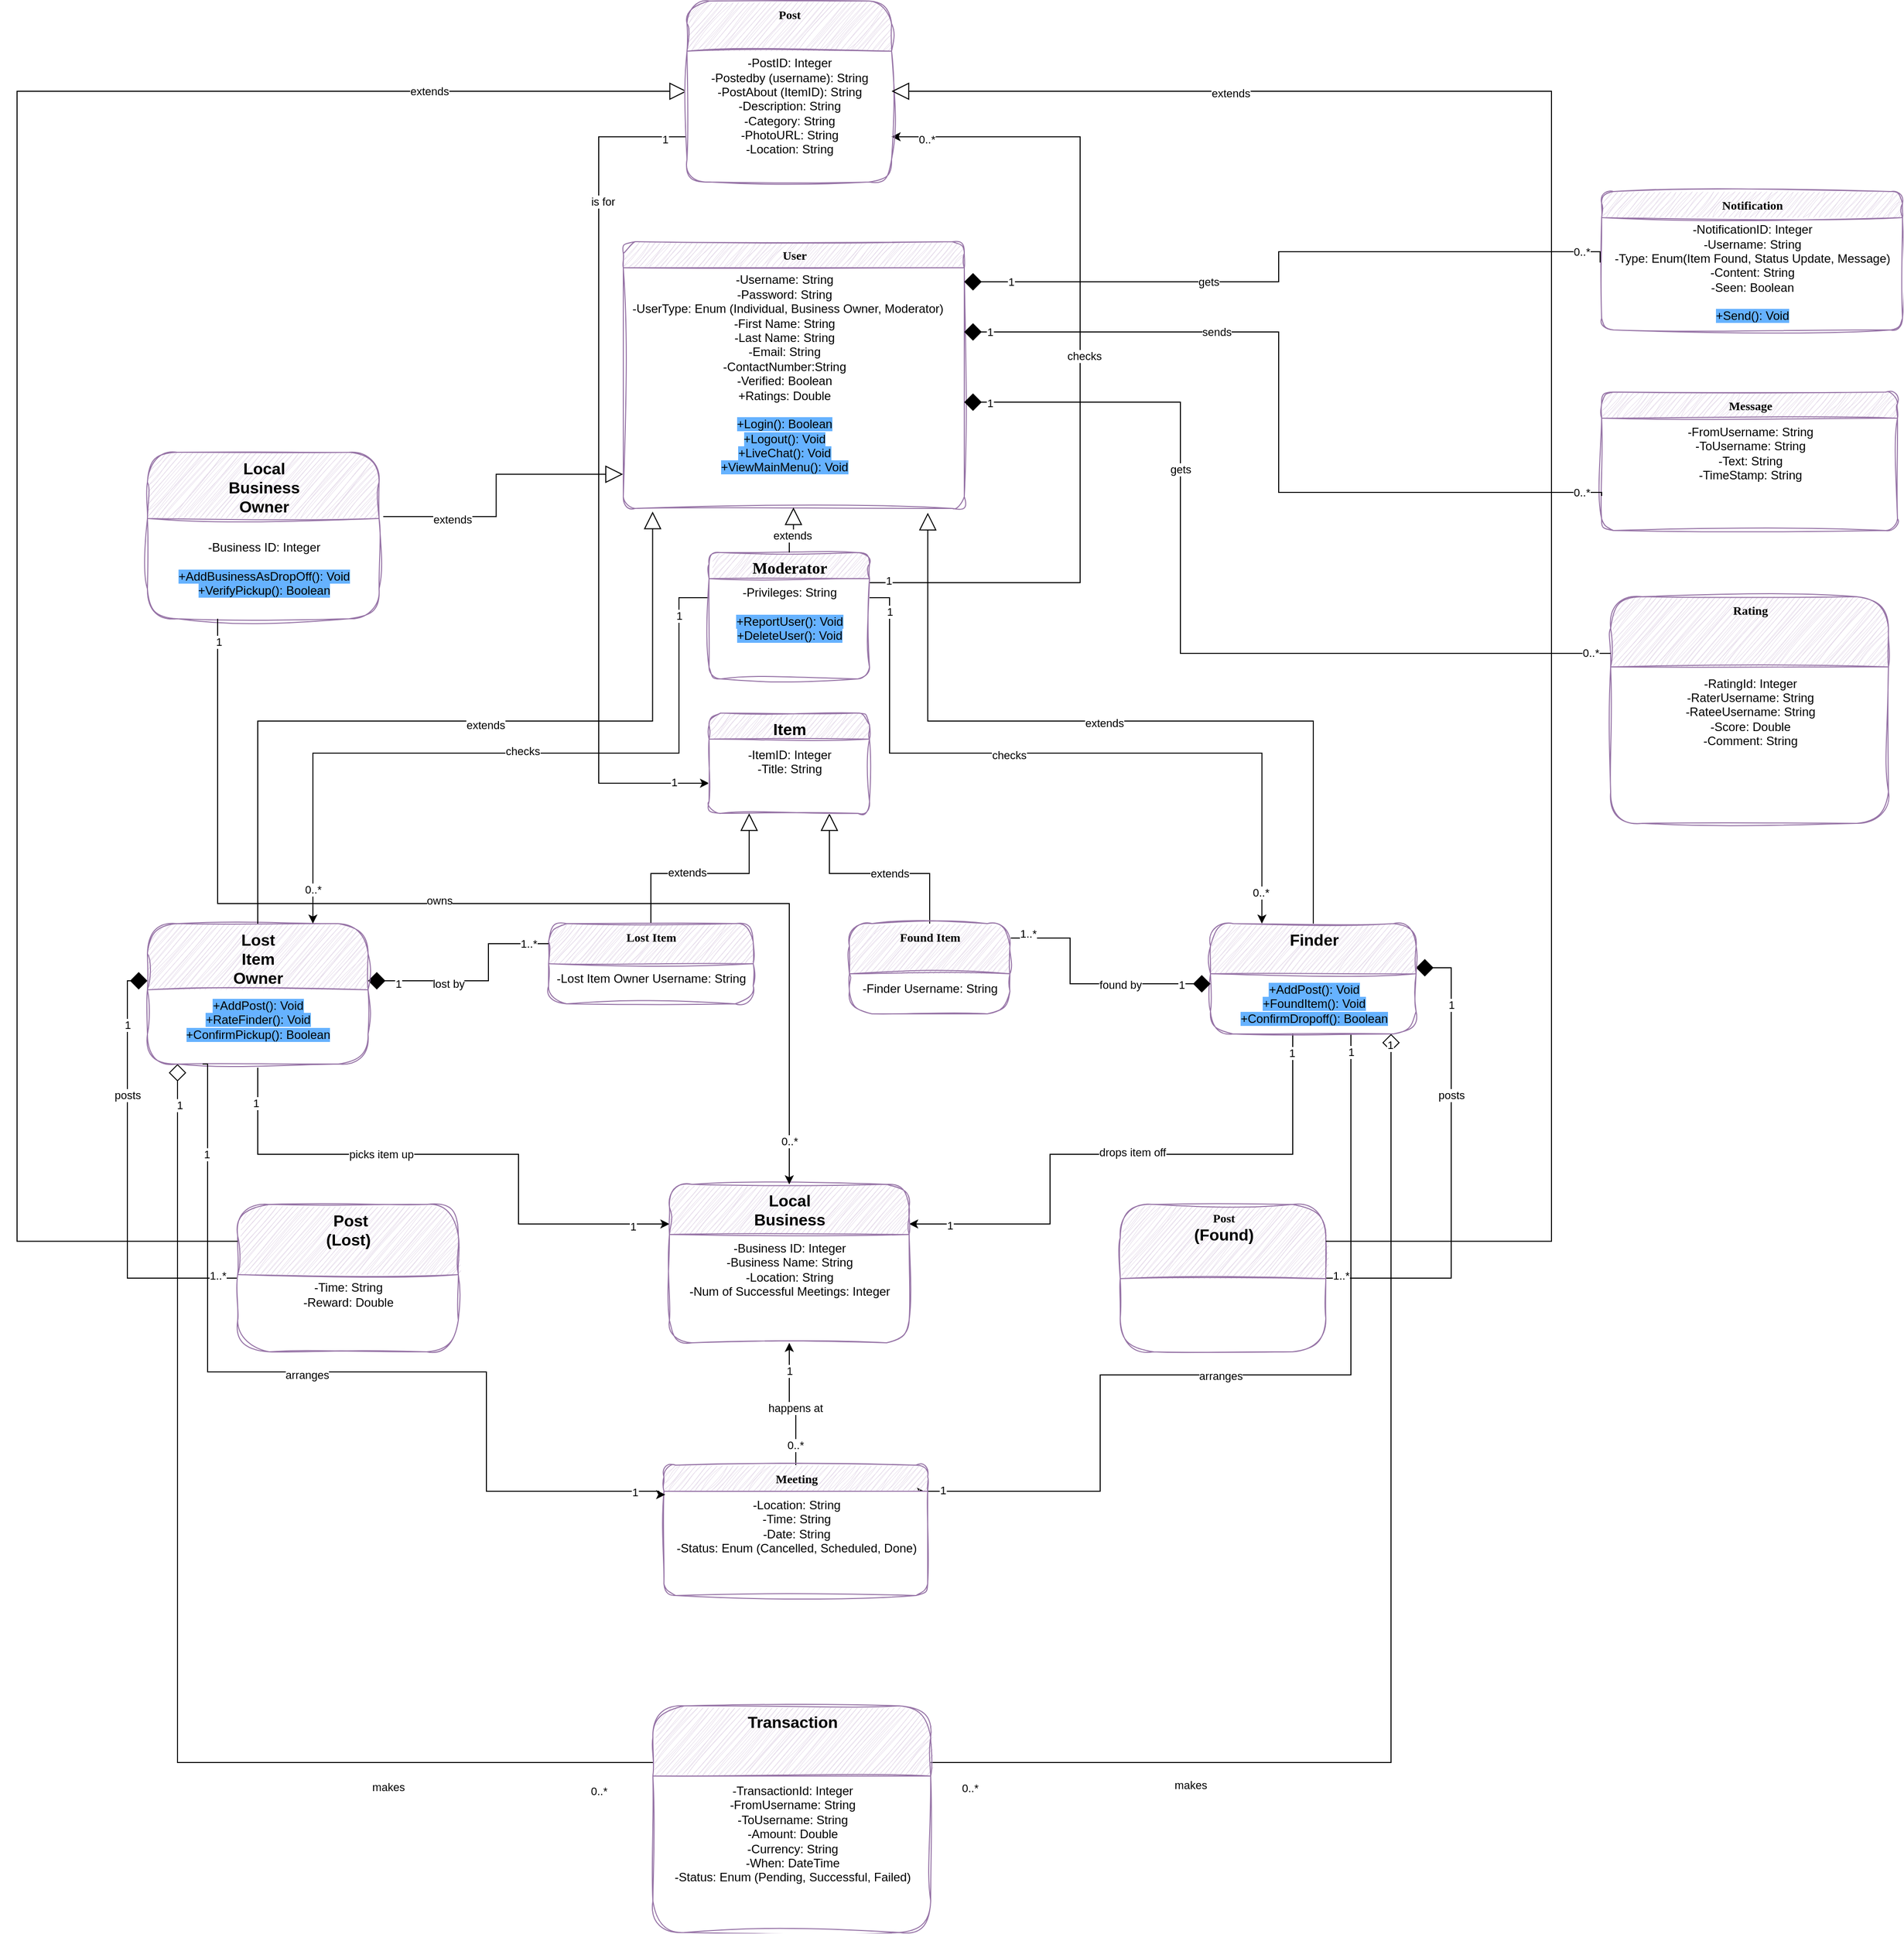 <mxfile version="26.2.14">
  <diagram name="Page-1" id="hVkFm149pKsA2niMRCKo">
    <mxGraphModel dx="2171" dy="1813" grid="1" gridSize="10" guides="1" tooltips="1" connect="1" arrows="1" fold="1" page="1" pageScale="1" pageWidth="850" pageHeight="1100" math="0" shadow="0">
      <root>
        <mxCell id="0" />
        <mxCell id="1" parent="0" />
        <mxCell id="30yQaxvcxM4nG7VqYGFR-7" style="edgeStyle=orthogonalEdgeStyle;rounded=0;orthogonalLoop=1;jettySize=auto;html=1;entryX=0.25;entryY=1;entryDx=0;entryDy=0;endArrow=block;endFill=0;exitX=0.5;exitY=0;exitDx=0;exitDy=0;endSize=15;" parent="1" source="30yQaxvcxM4nG7VqYGFR-3" target="30yQaxvcxM4nG7VqYGFR-1" edge="1">
          <mxGeometry relative="1" as="geometry" />
        </mxCell>
        <mxCell id="30yQaxvcxM4nG7VqYGFR-10" value="extends" style="edgeLabel;html=1;align=center;verticalAlign=middle;resizable=0;points=[];" parent="30yQaxvcxM4nG7VqYGFR-7" vertex="1" connectable="0">
          <mxGeometry x="-0.183" y="1" relative="1" as="geometry">
            <mxPoint x="1" as="offset" />
          </mxGeometry>
        </mxCell>
        <mxCell id="30yQaxvcxM4nG7VqYGFR-8" style="edgeStyle=orthogonalEdgeStyle;rounded=0;orthogonalLoop=1;jettySize=auto;html=1;entryX=0.75;entryY=1;entryDx=0;entryDy=0;exitX=0.5;exitY=0;exitDx=0;exitDy=0;endArrow=block;endFill=0;endSize=15;" parent="1" source="30yQaxvcxM4nG7VqYGFR-5" target="30yQaxvcxM4nG7VqYGFR-1" edge="1">
          <mxGeometry relative="1" as="geometry" />
        </mxCell>
        <mxCell id="30yQaxvcxM4nG7VqYGFR-9" value="extends" style="edgeLabel;html=1;align=center;verticalAlign=middle;resizable=0;points=[];" parent="30yQaxvcxM4nG7VqYGFR-8" vertex="1" connectable="0">
          <mxGeometry x="-0.142" relative="1" as="geometry">
            <mxPoint as="offset" />
          </mxGeometry>
        </mxCell>
        <mxCell id="30yQaxvcxM4nG7VqYGFR-82" style="edgeStyle=orthogonalEdgeStyle;rounded=0;orthogonalLoop=1;jettySize=auto;html=1;exitX=0;exitY=0.75;exitDx=0;exitDy=0;" parent="1" source="30yQaxvcxM4nG7VqYGFR-72" target="30yQaxvcxM4nG7VqYGFR-1" edge="1">
          <mxGeometry relative="1" as="geometry">
            <mxPoint x="240" y="-580" as="sourcePoint" />
            <Array as="points">
              <mxPoint x="210" y="-595" />
              <mxPoint x="210" y="50" />
            </Array>
          </mxGeometry>
        </mxCell>
        <mxCell id="30yQaxvcxM4nG7VqYGFR-84" value="is for" style="edgeLabel;html=1;align=center;verticalAlign=middle;resizable=0;points=[];" parent="30yQaxvcxM4nG7VqYGFR-82" vertex="1" connectable="0">
          <mxGeometry x="-0.642" y="4" relative="1" as="geometry">
            <mxPoint y="1" as="offset" />
          </mxGeometry>
        </mxCell>
        <mxCell id="30yQaxvcxM4nG7VqYGFR-111" value="1" style="edgeLabel;html=1;align=center;verticalAlign=middle;resizable=0;points=[];" parent="30yQaxvcxM4nG7VqYGFR-82" vertex="1" connectable="0">
          <mxGeometry x="-0.948" y="2" relative="1" as="geometry">
            <mxPoint as="offset" />
          </mxGeometry>
        </mxCell>
        <mxCell id="30yQaxvcxM4nG7VqYGFR-112" value="1" style="edgeLabel;html=1;align=center;verticalAlign=middle;resizable=0;points=[];" parent="30yQaxvcxM4nG7VqYGFR-82" vertex="1" connectable="0">
          <mxGeometry x="0.917" y="1" relative="1" as="geometry">
            <mxPoint as="offset" />
          </mxGeometry>
        </mxCell>
        <mxCell id="30yQaxvcxM4nG7VqYGFR-1" value="&lt;span id=&quot;docs-internal-guid-3f319763-7fff-94b9-aead-58de4b7816bd&quot; style=&quot;font-size:12pt;font-family:Calibri,sans-serif;color:#000000;background-color:transparent;font-weight:700;font-style:normal;font-variant:normal;text-decoration:none;vertical-align:baseline;white-space:pre;white-space:pre-wrap;&quot;&gt;Item&lt;/span&gt;" style="swimlane;html=1;fontStyle=1;align=center;verticalAlign=top;childLayout=stackLayout;horizontal=1;startSize=26;horizontalStack=0;resizeParent=1;resizeLast=0;collapsible=1;marginBottom=0;swimlaneFillColor=#ffffff;rounded=1;shadow=0;comic=0;labelBackgroundColor=none;strokeWidth=1;fillColor=#e1d5e7;fontFamily=Verdana;fontSize=12;sketch=1;curveFitting=1;jiggle=2;strokeColor=#9673a6;" parent="1" vertex="1">
          <mxGeometry x="320" y="-20" width="160" height="100" as="geometry" />
        </mxCell>
        <mxCell id="30yQaxvcxM4nG7VqYGFR-2" value="&lt;div&gt;-ItemID: Integer&lt;/div&gt;&lt;div&gt;-Title: String&lt;/div&gt;&lt;div&gt;&lt;br&gt;&lt;/div&gt;" style="text;html=1;align=center;verticalAlign=middle;resizable=0;points=[];autosize=1;strokeColor=none;fillColor=none;" parent="30yQaxvcxM4nG7VqYGFR-1" vertex="1">
          <mxGeometry y="26" width="160" height="60" as="geometry" />
        </mxCell>
        <mxCell id="30yQaxvcxM4nG7VqYGFR-3" value="Lost Item" style="swimlane;html=1;fontStyle=1;align=center;verticalAlign=top;childLayout=stackLayout;horizontal=1;startSize=40;horizontalStack=0;resizeParent=1;resizeLast=0;collapsible=1;marginBottom=0;swimlaneFillColor=#ffffff;rounded=1;shadow=0;comic=0;labelBackgroundColor=none;strokeWidth=1;fillColor=#e1d5e7;fontFamily=Verdana;fontSize=12;sketch=1;curveFitting=1;jiggle=2;strokeColor=#9673a6;" parent="1" vertex="1">
          <mxGeometry x="160" y="190" width="204" height="80" as="geometry" />
        </mxCell>
        <mxCell id="30yQaxvcxM4nG7VqYGFR-4" value="-Lost Item Owner Username: String" style="text;html=1;align=center;verticalAlign=middle;resizable=0;points=[];autosize=1;strokeColor=none;fillColor=none;" parent="30yQaxvcxM4nG7VqYGFR-3" vertex="1">
          <mxGeometry y="40" width="204" height="30" as="geometry" />
        </mxCell>
        <mxCell id="30yQaxvcxM4nG7VqYGFR-5" value="Found Item" style="swimlane;html=1;fontStyle=1;align=center;verticalAlign=top;childLayout=stackLayout;horizontal=1;startSize=50;horizontalStack=0;resizeParent=1;resizeLast=0;collapsible=1;marginBottom=0;swimlaneFillColor=#ffffff;rounded=1;shadow=0;comic=0;labelBackgroundColor=none;strokeWidth=1;fillColor=#e1d5e7;fontFamily=Verdana;fontSize=12;sketch=1;curveFitting=1;jiggle=2;strokeColor=#9673a6;" parent="1" vertex="1">
          <mxGeometry x="460" y="190" width="160" height="90" as="geometry" />
        </mxCell>
        <mxCell id="30yQaxvcxM4nG7VqYGFR-6" value="-Finder Username: String" style="text;html=1;align=center;verticalAlign=middle;resizable=0;points=[];autosize=1;strokeColor=none;fillColor=none;" parent="30yQaxvcxM4nG7VqYGFR-5" vertex="1">
          <mxGeometry y="50" width="160" height="30" as="geometry" />
        </mxCell>
        <mxCell id="30yQaxvcxM4nG7VqYGFR-36" style="edgeStyle=orthogonalEdgeStyle;rounded=0;orthogonalLoop=1;jettySize=auto;html=1;entryX=1;entryY=0.25;entryDx=0;entryDy=0;" parent="1" source="30yQaxvcxM4nG7VqYGFR-11" target="30yQaxvcxM4nG7VqYGFR-29" edge="1">
          <mxGeometry relative="1" as="geometry">
            <Array as="points">
              <mxPoint x="902" y="420" />
              <mxPoint x="660" y="420" />
              <mxPoint x="660" y="490" />
            </Array>
          </mxGeometry>
        </mxCell>
        <mxCell id="30yQaxvcxM4nG7VqYGFR-37" value="drops item off" style="edgeLabel;html=1;align=center;verticalAlign=middle;resizable=0;points=[];" parent="30yQaxvcxM4nG7VqYGFR-36" vertex="1" connectable="0">
          <mxGeometry x="-0.022" y="-2" relative="1" as="geometry">
            <mxPoint x="-1" as="offset" />
          </mxGeometry>
        </mxCell>
        <mxCell id="30yQaxvcxM4nG7VqYGFR-138" value="1" style="edgeLabel;html=1;align=center;verticalAlign=middle;resizable=0;points=[];" parent="30yQaxvcxM4nG7VqYGFR-36" vertex="1" connectable="0">
          <mxGeometry x="-0.933" y="-1" relative="1" as="geometry">
            <mxPoint as="offset" />
          </mxGeometry>
        </mxCell>
        <mxCell id="30yQaxvcxM4nG7VqYGFR-139" value="1" style="edgeLabel;html=1;align=center;verticalAlign=middle;resizable=0;points=[];" parent="30yQaxvcxM4nG7VqYGFR-36" vertex="1" connectable="0">
          <mxGeometry x="0.861" y="1" relative="1" as="geometry">
            <mxPoint as="offset" />
          </mxGeometry>
        </mxCell>
        <mxCell id="30yQaxvcxM4nG7VqYGFR-46" style="edgeStyle=orthogonalEdgeStyle;rounded=0;orthogonalLoop=1;jettySize=auto;html=1;entryX=0.994;entryY=0.208;entryDx=0;entryDy=0;entryPerimeter=0;" parent="1" source="30yQaxvcxM4nG7VqYGFR-11" target="30yQaxvcxM4nG7VqYGFR-39" edge="1">
          <mxGeometry relative="1" as="geometry">
            <Array as="points">
              <mxPoint x="960" y="640" />
              <mxPoint x="710" y="640" />
              <mxPoint x="710" y="756" />
              <mxPoint x="530" y="756" />
              <mxPoint x="530" y="757" />
            </Array>
          </mxGeometry>
        </mxCell>
        <mxCell id="30yQaxvcxM4nG7VqYGFR-49" value="arranges" style="edgeLabel;html=1;align=center;verticalAlign=middle;resizable=0;points=[];" parent="30yQaxvcxM4nG7VqYGFR-46" vertex="1" connectable="0">
          <mxGeometry x="0.143" y="1" relative="1" as="geometry">
            <mxPoint x="40" as="offset" />
          </mxGeometry>
        </mxCell>
        <mxCell id="30yQaxvcxM4nG7VqYGFR-140" value="1" style="edgeLabel;html=1;align=center;verticalAlign=middle;resizable=0;points=[];" parent="30yQaxvcxM4nG7VqYGFR-46" vertex="1" connectable="0">
          <mxGeometry x="-0.961" relative="1" as="geometry">
            <mxPoint as="offset" />
          </mxGeometry>
        </mxCell>
        <mxCell id="30yQaxvcxM4nG7VqYGFR-141" value="1" style="edgeLabel;html=1;align=center;verticalAlign=middle;resizable=0;points=[];" parent="30yQaxvcxM4nG7VqYGFR-46" vertex="1" connectable="0">
          <mxGeometry x="0.933" y="-1" relative="1" as="geometry">
            <mxPoint as="offset" />
          </mxGeometry>
        </mxCell>
        <mxCell id="30yQaxvcxM4nG7VqYGFR-70" style="edgeStyle=orthogonalEdgeStyle;rounded=0;orthogonalLoop=1;jettySize=auto;html=1;exitX=1;exitY=0.5;exitDx=0;exitDy=0;endArrow=diamond;endFill=1;endSize=15;" parent="1" source="30yQaxvcxM4nG7VqYGFR-66" target="30yQaxvcxM4nG7VqYGFR-11" edge="1">
          <mxGeometry relative="1" as="geometry">
            <Array as="points">
              <mxPoint x="1060" y="544" />
              <mxPoint x="1060" y="234" />
            </Array>
          </mxGeometry>
        </mxCell>
        <mxCell id="30yQaxvcxM4nG7VqYGFR-71" value="posts" style="edgeLabel;html=1;align=center;verticalAlign=middle;resizable=0;points=[];" parent="30yQaxvcxM4nG7VqYGFR-70" vertex="1" connectable="0">
          <mxGeometry x="-0.153" relative="1" as="geometry">
            <mxPoint y="-109" as="offset" />
          </mxGeometry>
        </mxCell>
        <mxCell id="30yQaxvcxM4nG7VqYGFR-128" value="1" style="edgeLabel;html=1;align=center;verticalAlign=middle;resizable=0;points=[];" parent="30yQaxvcxM4nG7VqYGFR-70" vertex="1" connectable="0">
          <mxGeometry x="-0.936" relative="1" as="geometry">
            <mxPoint x="110" y="-273" as="offset" />
          </mxGeometry>
        </mxCell>
        <mxCell id="30yQaxvcxM4nG7VqYGFR-129" value="1..*" style="edgeLabel;html=1;align=center;verticalAlign=middle;resizable=0;points=[];" parent="30yQaxvcxM4nG7VqYGFR-70" vertex="1" connectable="0">
          <mxGeometry x="0.817" y="1" relative="1" as="geometry">
            <mxPoint x="-109" y="299" as="offset" />
          </mxGeometry>
        </mxCell>
        <mxCell id="30yQaxvcxM4nG7VqYGFR-107" style="edgeStyle=orthogonalEdgeStyle;rounded=0;orthogonalLoop=1;jettySize=auto;html=1;endArrow=diamond;endFill=0;exitX=1;exitY=0.25;exitDx=0;exitDy=0;endSize=15;" parent="1" source="30yQaxvcxM4nG7VqYGFR-104" target="30yQaxvcxM4nG7VqYGFR-11" edge="1">
          <mxGeometry relative="1" as="geometry">
            <Array as="points">
              <mxPoint x="1000" y="1027" />
            </Array>
          </mxGeometry>
        </mxCell>
        <mxCell id="30yQaxvcxM4nG7VqYGFR-108" value="makes" style="edgeLabel;html=1;align=center;verticalAlign=middle;resizable=0;points=[];" parent="30yQaxvcxM4nG7VqYGFR-107" vertex="1" connectable="0">
          <mxGeometry x="0.611" y="1" relative="1" as="geometry">
            <mxPoint x="-199" y="518" as="offset" />
          </mxGeometry>
        </mxCell>
        <mxCell id="30yQaxvcxM4nG7VqYGFR-145" value="0..*" style="edgeLabel;html=1;align=center;verticalAlign=middle;resizable=0;points=[];" parent="30yQaxvcxM4nG7VqYGFR-107" vertex="1" connectable="0">
          <mxGeometry x="0.927" y="1" relative="1" as="geometry">
            <mxPoint x="-419" y="708" as="offset" />
          </mxGeometry>
        </mxCell>
        <mxCell id="30yQaxvcxM4nG7VqYGFR-147" value="1" style="edgeLabel;html=1;align=center;verticalAlign=middle;resizable=0;points=[];" parent="30yQaxvcxM4nG7VqYGFR-107" vertex="1" connectable="0">
          <mxGeometry x="-0.97" relative="1" as="geometry">
            <mxPoint x="440" y="-716" as="offset" />
          </mxGeometry>
        </mxCell>
        <mxCell id="30yQaxvcxM4nG7VqYGFR-11" value="&lt;span id=&quot;docs-internal-guid-a88b9b18-7fff-cebd-dcaf-61405e9e3261&quot; style=&quot;font-size:12pt;font-family:Calibri,sans-serif;color:#000000;background-color:transparent;font-weight:700;font-style:normal;font-variant:normal;text-decoration:none;vertical-align:baseline;white-space:pre;white-space:pre-wrap;&quot;&gt;Finder&lt;/span&gt;" style="swimlane;html=1;fontStyle=1;align=center;verticalAlign=top;childLayout=stackLayout;horizontal=1;startSize=50;horizontalStack=0;resizeParent=1;resizeLast=0;collapsible=1;marginBottom=0;swimlaneFillColor=#ffffff;rounded=1;shadow=0;comic=0;labelBackgroundColor=none;strokeWidth=1;fillColor=#e1d5e7;fontFamily=Verdana;fontSize=12;sketch=1;curveFitting=1;jiggle=2;strokeColor=#9673a6;" parent="1" vertex="1">
          <mxGeometry x="820" y="190" width="205" height="110" as="geometry" />
        </mxCell>
        <mxCell id="kpe5p7uMqN85gPl_Hs_I-1" value="&lt;div&gt;&lt;span style=&quot;background-color: rgb(102, 178, 255);&quot;&gt;+AddPost(): Void&lt;/span&gt;&lt;/div&gt;&lt;div&gt;&lt;span style=&quot;background-color: rgb(102, 178, 255);&quot;&gt;+FoundItem(): Voi&lt;/span&gt;&lt;span style=&quot;background-color: rgb(102, 178, 255);&quot;&gt;d&lt;/span&gt;&lt;/div&gt;&lt;div&gt;&lt;span style=&quot;background-color: rgb(102, 178, 255);&quot;&gt;+ConfirmDropoff(): Boolean&lt;/span&gt;&lt;/div&gt;" style="text;html=1;align=center;verticalAlign=middle;resizable=0;points=[];autosize=1;strokeColor=none;fillColor=none;" vertex="1" parent="30yQaxvcxM4nG7VqYGFR-11">
          <mxGeometry y="50" width="205" height="60" as="geometry" />
        </mxCell>
        <mxCell id="30yQaxvcxM4nG7VqYGFR-13" style="edgeStyle=orthogonalEdgeStyle;rounded=0;orthogonalLoop=1;jettySize=auto;html=1;exitX=0;exitY=0.25;exitDx=0;exitDy=0;endArrow=diamond;endFill=1;endSize=15;" parent="1" source="30yQaxvcxM4nG7VqYGFR-3" target="30yQaxvcxM4nG7VqYGFR-12" edge="1">
          <mxGeometry relative="1" as="geometry">
            <Array as="points">
              <mxPoint x="100" y="210" />
              <mxPoint x="100" y="247" />
            </Array>
          </mxGeometry>
        </mxCell>
        <mxCell id="30yQaxvcxM4nG7VqYGFR-14" value="lost by" style="edgeLabel;html=1;align=center;verticalAlign=middle;resizable=0;points=[];" parent="30yQaxvcxM4nG7VqYGFR-13" vertex="1" connectable="0">
          <mxGeometry x="-0.578" y="-1" relative="1" as="geometry">
            <mxPoint x="-54" y="41" as="offset" />
          </mxGeometry>
        </mxCell>
        <mxCell id="30yQaxvcxM4nG7VqYGFR-132" value="1" style="edgeLabel;html=1;align=center;verticalAlign=middle;resizable=0;points=[];" parent="30yQaxvcxM4nG7VqYGFR-13" vertex="1" connectable="0">
          <mxGeometry x="-0.878" y="-1" relative="1" as="geometry">
            <mxPoint x="-137" y="41" as="offset" />
          </mxGeometry>
        </mxCell>
        <mxCell id="30yQaxvcxM4nG7VqYGFR-133" value="1..*" style="edgeLabel;html=1;align=center;verticalAlign=middle;resizable=0;points=[];" parent="30yQaxvcxM4nG7VqYGFR-13" vertex="1" connectable="0">
          <mxGeometry x="0.722" y="-1" relative="1" as="geometry">
            <mxPoint x="130" y="-36" as="offset" />
          </mxGeometry>
        </mxCell>
        <mxCell id="30yQaxvcxM4nG7VqYGFR-35" style="edgeStyle=orthogonalEdgeStyle;rounded=0;orthogonalLoop=1;jettySize=auto;html=1;entryX=0;entryY=0.25;entryDx=0;entryDy=0;" parent="1" source="30yQaxvcxM4nG7VqYGFR-12" target="30yQaxvcxM4nG7VqYGFR-29" edge="1">
          <mxGeometry relative="1" as="geometry">
            <Array as="points">
              <mxPoint x="-130" y="420" />
              <mxPoint x="130" y="420" />
              <mxPoint x="130" y="490" />
            </Array>
          </mxGeometry>
        </mxCell>
        <mxCell id="30yQaxvcxM4nG7VqYGFR-38" value="picks item up" style="edgeLabel;html=1;align=center;verticalAlign=middle;resizable=0;points=[];" parent="30yQaxvcxM4nG7VqYGFR-35" vertex="1" connectable="0">
          <mxGeometry x="-0.252" relative="1" as="geometry">
            <mxPoint as="offset" />
          </mxGeometry>
        </mxCell>
        <mxCell id="30yQaxvcxM4nG7VqYGFR-136" value="1" style="edgeLabel;html=1;align=center;verticalAlign=middle;resizable=0;points=[];" parent="30yQaxvcxM4nG7VqYGFR-35" vertex="1" connectable="0">
          <mxGeometry x="-0.936" y="-2" relative="1" as="geometry">
            <mxPoint y="21" as="offset" />
          </mxGeometry>
        </mxCell>
        <mxCell id="30yQaxvcxM4nG7VqYGFR-137" value="1" style="edgeLabel;html=1;align=center;verticalAlign=middle;resizable=0;points=[];" parent="30yQaxvcxM4nG7VqYGFR-35" vertex="1" connectable="0">
          <mxGeometry x="0.867" y="-1" relative="1" as="geometry">
            <mxPoint x="1" y="1" as="offset" />
          </mxGeometry>
        </mxCell>
        <mxCell id="30yQaxvcxM4nG7VqYGFR-68" style="edgeStyle=orthogonalEdgeStyle;rounded=0;orthogonalLoop=1;jettySize=auto;html=1;exitX=0;exitY=0.5;exitDx=0;exitDy=0;endArrow=diamond;endFill=1;endSize=15;" parent="1" source="30yQaxvcxM4nG7VqYGFR-64" target="30yQaxvcxM4nG7VqYGFR-12" edge="1">
          <mxGeometry relative="1" as="geometry">
            <Array as="points">
              <mxPoint x="-260" y="544" />
              <mxPoint x="-260" y="247" />
            </Array>
          </mxGeometry>
        </mxCell>
        <mxCell id="30yQaxvcxM4nG7VqYGFR-69" value="posts" style="edgeLabel;html=1;align=center;verticalAlign=middle;resizable=0;points=[];" parent="30yQaxvcxM4nG7VqYGFR-68" vertex="1" connectable="0">
          <mxGeometry x="-0.175" y="-3" relative="1" as="geometry">
            <mxPoint x="-3" y="-117" as="offset" />
          </mxGeometry>
        </mxCell>
        <mxCell id="30yQaxvcxM4nG7VqYGFR-134" value="1" style="edgeLabel;html=1;align=center;verticalAlign=middle;resizable=0;points=[];" parent="30yQaxvcxM4nG7VqYGFR-68" vertex="1" connectable="0">
          <mxGeometry x="-0.944" y="2" relative="1" as="geometry">
            <mxPoint x="-98" y="-255" as="offset" />
          </mxGeometry>
        </mxCell>
        <mxCell id="30yQaxvcxM4nG7VqYGFR-135" value="1..*" style="edgeLabel;html=1;align=center;verticalAlign=middle;resizable=0;points=[];" parent="30yQaxvcxM4nG7VqYGFR-68" vertex="1" connectable="0">
          <mxGeometry x="0.789" y="-1" relative="1" as="geometry">
            <mxPoint x="89" y="269" as="offset" />
          </mxGeometry>
        </mxCell>
        <mxCell id="30yQaxvcxM4nG7VqYGFR-106" style="edgeStyle=orthogonalEdgeStyle;rounded=0;orthogonalLoop=1;jettySize=auto;html=1;endArrow=diamond;endFill=0;exitX=0;exitY=0.25;exitDx=0;exitDy=0;endSize=15;" parent="1" source="30yQaxvcxM4nG7VqYGFR-104" target="30yQaxvcxM4nG7VqYGFR-12" edge="1">
          <mxGeometry relative="1" as="geometry">
            <Array as="points">
              <mxPoint x="-210" y="1027" />
            </Array>
          </mxGeometry>
        </mxCell>
        <mxCell id="30yQaxvcxM4nG7VqYGFR-110" value="makes" style="edgeLabel;html=1;align=center;verticalAlign=middle;resizable=0;points=[];" parent="30yQaxvcxM4nG7VqYGFR-106" vertex="1" connectable="0">
          <mxGeometry x="0.572" y="-1" relative="1" as="geometry">
            <mxPoint x="209" y="470" as="offset" />
          </mxGeometry>
        </mxCell>
        <mxCell id="30yQaxvcxM4nG7VqYGFR-144" value="0..*" style="edgeLabel;html=1;align=center;verticalAlign=middle;resizable=0;points=[];" parent="30yQaxvcxM4nG7VqYGFR-106" vertex="1" connectable="0">
          <mxGeometry x="0.92" y="-1" relative="1" as="geometry">
            <mxPoint x="419" y="678" as="offset" />
          </mxGeometry>
        </mxCell>
        <mxCell id="30yQaxvcxM4nG7VqYGFR-146" value="1" style="edgeLabel;html=1;align=center;verticalAlign=middle;resizable=0;points=[];" parent="30yQaxvcxM4nG7VqYGFR-106" vertex="1" connectable="0">
          <mxGeometry x="-0.963" y="-3" relative="1" as="geometry">
            <mxPoint x="-451" y="-653" as="offset" />
          </mxGeometry>
        </mxCell>
        <mxCell id="30yQaxvcxM4nG7VqYGFR-12" value="&lt;div align=&quot;center&quot;&gt;&lt;font style=&quot;font-size: 16px;&quot;&gt;&lt;span id=&quot;docs-internal-guid-7b11c67e-7fff-f666-aebd-7296b2d91ea7&quot; style=&quot;font-family: Calibri, sans-serif; color: rgb(0, 0, 0); background-color: transparent; font-weight: 700; font-style: normal; font-variant: normal; text-decoration: none; vertical-align: baseline; white-space: pre-wrap;&quot;&gt;Lost Item Owner&lt;/span&gt;&lt;/font&gt;&lt;/div&gt;" style="swimlane;html=1;fontStyle=1;align=center;verticalAlign=top;childLayout=stackLayout;horizontal=1;startSize=66;horizontalStack=0;resizeParent=1;resizeLast=0;collapsible=1;marginBottom=0;swimlaneFillColor=#ffffff;rounded=1;shadow=0;comic=0;labelBackgroundColor=none;strokeWidth=1;fillColor=#e1d5e7;fontFamily=Verdana;fontSize=12;sketch=1;curveFitting=1;jiggle=2;strokeColor=#9673a6;" parent="1" vertex="1">
          <mxGeometry x="-240" y="190" width="220" height="140" as="geometry" />
        </mxCell>
        <mxCell id="kpe5p7uMqN85gPl_Hs_I-2" value="&lt;div&gt;&lt;span style=&quot;background-color: rgb(102, 178, 255);&quot;&gt;+AddPost(): Void&lt;/span&gt;&lt;/div&gt;&lt;div&gt;&lt;span style=&quot;background-color: rgb(102, 178, 255);&quot;&gt;+RateFinder(): Void&lt;/span&gt;&lt;/div&gt;&lt;div&gt;&lt;span style=&quot;background-color: rgb(102, 178, 255);&quot;&gt;+ConfirmPickup(): Boolean&lt;/span&gt;&lt;/div&gt;" style="text;html=1;align=center;verticalAlign=middle;resizable=0;points=[];autosize=1;strokeColor=none;fillColor=none;" vertex="1" parent="30yQaxvcxM4nG7VqYGFR-12">
          <mxGeometry y="66" width="220" height="60" as="geometry" />
        </mxCell>
        <mxCell id="30yQaxvcxM4nG7VqYGFR-15" style="edgeStyle=orthogonalEdgeStyle;rounded=0;orthogonalLoop=1;jettySize=auto;html=1;exitX=1.005;exitY=0.16;exitDx=0;exitDy=0;exitPerimeter=0;endArrow=diamond;endFill=1;endSize=15;" parent="1" source="30yQaxvcxM4nG7VqYGFR-5" target="30yQaxvcxM4nG7VqYGFR-11" edge="1">
          <mxGeometry relative="1" as="geometry">
            <Array as="points">
              <mxPoint x="680" y="204" />
              <mxPoint x="680" y="250" />
            </Array>
          </mxGeometry>
        </mxCell>
        <mxCell id="30yQaxvcxM4nG7VqYGFR-17" value="found by" style="edgeLabel;html=1;align=center;verticalAlign=middle;resizable=0;points=[];" parent="30yQaxvcxM4nG7VqYGFR-15" vertex="1" connectable="0">
          <mxGeometry x="-0.595" relative="1" as="geometry">
            <mxPoint x="59" y="46" as="offset" />
          </mxGeometry>
        </mxCell>
        <mxCell id="30yQaxvcxM4nG7VqYGFR-130" value="1" style="edgeLabel;html=1;align=center;verticalAlign=middle;resizable=0;points=[];" parent="30yQaxvcxM4nG7VqYGFR-15" vertex="1" connectable="0">
          <mxGeometry x="-0.808" relative="1" as="geometry">
            <mxPoint x="146" y="46" as="offset" />
          </mxGeometry>
        </mxCell>
        <mxCell id="30yQaxvcxM4nG7VqYGFR-131" value="1..*" style="edgeLabel;html=1;align=center;verticalAlign=middle;resizable=0;points=[];" parent="30yQaxvcxM4nG7VqYGFR-15" vertex="1" connectable="0">
          <mxGeometry x="0.746" relative="1" as="geometry">
            <mxPoint x="-151" y="-50" as="offset" />
          </mxGeometry>
        </mxCell>
        <mxCell id="30yQaxvcxM4nG7VqYGFR-18" value="User" style="swimlane;html=1;fontStyle=1;align=center;verticalAlign=top;childLayout=stackLayout;horizontal=1;startSize=26;horizontalStack=0;resizeParent=1;resizeLast=0;collapsible=1;marginBottom=0;swimlaneFillColor=#ffffff;rounded=1;shadow=0;comic=0;labelBackgroundColor=none;strokeWidth=1;fillColor=#e1d5e7;fontFamily=Verdana;fontSize=12;sketch=1;curveFitting=1;jiggle=2;strokeColor=#9673a6;" parent="1" vertex="1">
          <mxGeometry x="234.5" y="-490" width="340" height="266" as="geometry" />
        </mxCell>
        <mxCell id="30yQaxvcxM4nG7VqYGFR-19" value="&lt;div align=&quot;center&quot;&gt;-Username: String&lt;/div&gt;&lt;div align=&quot;center&quot;&gt;-Password: String&lt;/div&gt;&lt;div align=&quot;center&quot;&gt;&amp;nbsp; -UserType: Enum (Individual, Business Owner, Moderator)&lt;/div&gt;&lt;div align=&quot;center&quot;&gt;-First Name: String&lt;/div&gt;&lt;div align=&quot;center&quot;&gt;-Last Name: String&lt;/div&gt;&lt;div align=&quot;center&quot;&gt;-Email: String&lt;/div&gt;&lt;div align=&quot;center&quot;&gt;-ContactNumber:String&lt;/div&gt;&lt;div align=&quot;center&quot;&gt;-Verified: Boolean &lt;br&gt;&lt;/div&gt;&lt;div align=&quot;center&quot;&gt;+Ratings: Double&lt;/div&gt;&lt;div align=&quot;center&quot;&gt;&lt;br&gt;&lt;/div&gt;&lt;div align=&quot;center&quot;&gt;&lt;span style=&quot;background-color: rgb(102, 178, 255);&quot;&gt;+Login(): Boolean&lt;/span&gt;&lt;/div&gt;&lt;div align=&quot;center&quot;&gt;&lt;span style=&quot;background-color: rgb(102, 178, 255);&quot;&gt;+Logout(): Void&lt;/span&gt;&lt;/div&gt;&lt;div align=&quot;center&quot;&gt;&lt;span style=&quot;background-color: rgb(102, 178, 255);&quot;&gt;+LiveChat(): Void&lt;/span&gt;&lt;/div&gt;&lt;div align=&quot;center&quot;&gt;&lt;span style=&quot;background-color: rgb(102, 178, 255);&quot;&gt;+ViewMainMenu(): Void&lt;/span&gt;&lt;/div&gt;&lt;div&gt;&lt;div align=&quot;left&quot;&gt;&lt;br&gt;&lt;/div&gt;&lt;br&gt;&lt;/div&gt;" style="text;html=1;align=left;verticalAlign=middle;resizable=0;points=[];autosize=1;strokeColor=none;fillColor=none;" parent="30yQaxvcxM4nG7VqYGFR-18" vertex="1">
          <mxGeometry y="26" width="340" height="240" as="geometry" />
        </mxCell>
        <mxCell id="30yQaxvcxM4nG7VqYGFR-20" style="edgeStyle=orthogonalEdgeStyle;rounded=0;orthogonalLoop=1;jettySize=auto;html=1;endArrow=block;endFill=0;exitX=0.5;exitY=0;exitDx=0;exitDy=0;entryX=0.086;entryY=1.013;entryDx=0;entryDy=0;entryPerimeter=0;endSize=15;" parent="1" source="30yQaxvcxM4nG7VqYGFR-12" target="30yQaxvcxM4nG7VqYGFR-19" edge="1">
          <mxGeometry relative="1" as="geometry" />
        </mxCell>
        <mxCell id="30yQaxvcxM4nG7VqYGFR-24" value="extends" style="edgeLabel;html=1;align=center;verticalAlign=middle;resizable=0;points=[];" parent="30yQaxvcxM4nG7VqYGFR-20" vertex="1" connectable="0">
          <mxGeometry x="0.065" y="-4" relative="1" as="geometry">
            <mxPoint as="offset" />
          </mxGeometry>
        </mxCell>
        <mxCell id="30yQaxvcxM4nG7VqYGFR-22" style="edgeStyle=orthogonalEdgeStyle;rounded=0;orthogonalLoop=1;jettySize=auto;html=1;exitX=0.5;exitY=0;exitDx=0;exitDy=0;entryX=0.893;entryY=1.018;entryDx=0;entryDy=0;entryPerimeter=0;endArrow=block;endFill=0;endSize=15;" parent="1" source="30yQaxvcxM4nG7VqYGFR-11" target="30yQaxvcxM4nG7VqYGFR-19" edge="1">
          <mxGeometry relative="1" as="geometry" />
        </mxCell>
        <mxCell id="30yQaxvcxM4nG7VqYGFR-23" value="extends" style="edgeLabel;html=1;align=center;verticalAlign=middle;resizable=0;points=[];" parent="30yQaxvcxM4nG7VqYGFR-22" vertex="1" connectable="0">
          <mxGeometry x="0.038" y="2" relative="1" as="geometry">
            <mxPoint x="1" as="offset" />
          </mxGeometry>
        </mxCell>
        <mxCell id="30yQaxvcxM4nG7VqYGFR-25" value="&lt;div&gt;&lt;span id=&quot;docs-internal-guid-55cd896a-7fff-4ad1-102f-66eb74480d65&quot; style=&quot;font-size: 12pt; font-family: Calibri, sans-serif; color: rgb(0, 0, 0); background-color: transparent; font-weight: 700; font-style: normal; font-variant: normal; text-decoration: none; vertical-align: baseline; white-space: pre-wrap;&quot;&gt;Local Business Owner&lt;/span&gt;&lt;/div&gt;&lt;div&gt;&lt;span id=&quot;docs-internal-guid-55cd896a-7fff-4ad1-102f-66eb74480d65&quot; style=&quot;font-size: 12pt; font-family: Calibri, sans-serif; color: rgb(0, 0, 0); background-color: transparent; font-weight: 700; font-style: normal; font-variant: normal; text-decoration: none; vertical-align: baseline; white-space: pre-wrap;&quot;&gt;&lt;span style=&quot;white-space: pre;&quot;&gt;&#x9;&lt;/span&gt;&lt;span style=&quot;white-space: pre;&quot;&gt;&#x9;&lt;/span&gt;&lt;br&gt;&lt;/span&gt;&lt;/div&gt;" style="swimlane;html=1;fontStyle=1;align=center;verticalAlign=top;childLayout=stackLayout;horizontal=1;startSize=66;horizontalStack=0;resizeParent=1;resizeLast=0;collapsible=1;marginBottom=0;swimlaneFillColor=#ffffff;rounded=1;shadow=0;comic=0;labelBackgroundColor=none;strokeWidth=1;fillColor=#e1d5e7;fontFamily=Verdana;fontSize=12;sketch=1;curveFitting=1;jiggle=2;strokeColor=#9673a6;" parent="1" vertex="1">
          <mxGeometry x="-240" y="-280" width="231" height="166" as="geometry" />
        </mxCell>
        <mxCell id="30yQaxvcxM4nG7VqYGFR-26" value="&lt;br&gt;&lt;div&gt;-Business ID: Integer&lt;/div&gt;&lt;div&gt;&lt;br&gt;&lt;/div&gt;&lt;div&gt;&lt;span style=&quot;background-color: rgb(102, 178, 255);&quot;&gt;+AddBusinessAsDropOff(): Void&lt;/span&gt;&lt;/div&gt;&lt;div&gt;&lt;span style=&quot;background-color: rgb(102, 178, 255);&quot;&gt;+VerifyPickup(): Boolean&lt;/span&gt; &lt;/div&gt;&lt;div&gt;&lt;br&gt;&lt;/div&gt;" style="text;html=1;align=center;verticalAlign=middle;resizable=0;points=[];autosize=1;strokeColor=none;fillColor=none;" parent="30yQaxvcxM4nG7VqYGFR-25" vertex="1">
          <mxGeometry y="66" width="231" height="100" as="geometry" />
        </mxCell>
        <mxCell id="30yQaxvcxM4nG7VqYGFR-27" style="edgeStyle=orthogonalEdgeStyle;rounded=0;orthogonalLoop=1;jettySize=auto;html=1;exitX=1.018;exitY=0.386;exitDx=0;exitDy=0;exitPerimeter=0;endArrow=block;endFill=0;entryX=-0.001;entryY=0.858;entryDx=0;entryDy=0;entryPerimeter=0;endSize=15;" parent="1" source="30yQaxvcxM4nG7VqYGFR-25" target="30yQaxvcxM4nG7VqYGFR-19" edge="1">
          <mxGeometry relative="1" as="geometry" />
        </mxCell>
        <mxCell id="30yQaxvcxM4nG7VqYGFR-28" value="extends" style="edgeLabel;html=1;align=center;verticalAlign=middle;resizable=0;points=[];" parent="30yQaxvcxM4nG7VqYGFR-27" vertex="1" connectable="0">
          <mxGeometry x="-0.509" y="-3" relative="1" as="geometry">
            <mxPoint as="offset" />
          </mxGeometry>
        </mxCell>
        <mxCell id="30yQaxvcxM4nG7VqYGFR-29" value="&lt;span id=&quot;docs-internal-guid-14b84c08-7fff-37eb-8898-61c19f886141&quot; style=&quot;font-size:12pt;font-family:Calibri,sans-serif;color:#000000;background-color:transparent;font-weight:700;font-style:normal;font-variant:normal;text-decoration:none;vertical-align:baseline;white-space:pre;white-space:pre-wrap;&quot;&gt;Local Business&lt;/span&gt;" style="swimlane;html=1;fontStyle=1;align=center;verticalAlign=top;childLayout=stackLayout;horizontal=1;startSize=50;horizontalStack=0;resizeParent=1;resizeLast=0;collapsible=1;marginBottom=0;swimlaneFillColor=#ffffff;rounded=1;shadow=0;comic=0;labelBackgroundColor=none;strokeWidth=1;fillColor=#e1d5e7;fontFamily=Verdana;fontSize=12;sketch=1;curveFitting=1;jiggle=2;strokeColor=#9673a6;" parent="1" vertex="1">
          <mxGeometry x="280.5" y="450" width="239" height="158" as="geometry" />
        </mxCell>
        <mxCell id="30yQaxvcxM4nG7VqYGFR-30" value="&lt;div&gt;-Business ID: Integer&lt;/div&gt;&lt;div&gt;-Business Name: String&lt;/div&gt;&lt;div&gt;-Location: String&lt;/div&gt;&lt;div&gt;-Num of Successful Meetings: Integer&lt;/div&gt;" style="text;html=1;align=center;verticalAlign=middle;resizable=0;points=[];autosize=1;strokeColor=none;fillColor=none;" parent="30yQaxvcxM4nG7VqYGFR-29" vertex="1">
          <mxGeometry y="50" width="239" height="70" as="geometry" />
        </mxCell>
        <mxCell id="30yQaxvcxM4nG7VqYGFR-32" style="edgeStyle=orthogonalEdgeStyle;rounded=0;orthogonalLoop=1;jettySize=auto;html=1;entryX=0.5;entryY=0;entryDx=0;entryDy=0;" parent="1" source="30yQaxvcxM4nG7VqYGFR-26" target="30yQaxvcxM4nG7VqYGFR-29" edge="1">
          <mxGeometry relative="1" as="geometry">
            <Array as="points">
              <mxPoint x="-170" y="170" />
              <mxPoint x="400" y="170" />
            </Array>
          </mxGeometry>
        </mxCell>
        <mxCell id="30yQaxvcxM4nG7VqYGFR-63" value="owns" style="edgeLabel;html=1;align=center;verticalAlign=middle;resizable=0;points=[];" parent="30yQaxvcxM4nG7VqYGFR-32" vertex="1" connectable="0">
          <mxGeometry x="-0.109" y="3" relative="1" as="geometry">
            <mxPoint as="offset" />
          </mxGeometry>
        </mxCell>
        <mxCell id="Hi7OrZRTgJ70ndhABkj_-1" value="1" style="edgeLabel;html=1;align=center;verticalAlign=middle;resizable=0;points=[];" parent="30yQaxvcxM4nG7VqYGFR-32" vertex="1" connectable="0">
          <mxGeometry x="-0.959" y="1" relative="1" as="geometry">
            <mxPoint as="offset" />
          </mxGeometry>
        </mxCell>
        <mxCell id="Hi7OrZRTgJ70ndhABkj_-2" value="0..*" style="edgeLabel;html=1;align=center;verticalAlign=middle;resizable=0;points=[];" parent="30yQaxvcxM4nG7VqYGFR-32" vertex="1" connectable="0">
          <mxGeometry x="0.924" relative="1" as="geometry">
            <mxPoint as="offset" />
          </mxGeometry>
        </mxCell>
        <mxCell id="30yQaxvcxM4nG7VqYGFR-43" style="edgeStyle=orthogonalEdgeStyle;rounded=0;orthogonalLoop=1;jettySize=auto;html=1;entryX=0.5;entryY=1;entryDx=0;entryDy=0;" parent="1" source="30yQaxvcxM4nG7VqYGFR-39" target="30yQaxvcxM4nG7VqYGFR-29" edge="1">
          <mxGeometry relative="1" as="geometry" />
        </mxCell>
        <mxCell id="30yQaxvcxM4nG7VqYGFR-44" value="happens at" style="edgeLabel;html=1;align=center;verticalAlign=middle;resizable=0;points=[];" parent="30yQaxvcxM4nG7VqYGFR-43" vertex="1" connectable="0">
          <mxGeometry x="-0.033" y="4" relative="1" as="geometry">
            <mxPoint as="offset" />
          </mxGeometry>
        </mxCell>
        <mxCell id="Hi7OrZRTgJ70ndhABkj_-3" value="0..*" style="edgeLabel;html=1;align=center;verticalAlign=middle;resizable=0;points=[];" parent="30yQaxvcxM4nG7VqYGFR-43" vertex="1" connectable="0">
          <mxGeometry x="-0.679" y="1" relative="1" as="geometry">
            <mxPoint as="offset" />
          </mxGeometry>
        </mxCell>
        <mxCell id="Hi7OrZRTgJ70ndhABkj_-4" value="1" style="edgeLabel;html=1;align=center;verticalAlign=middle;resizable=0;points=[];" parent="30yQaxvcxM4nG7VqYGFR-43" vertex="1" connectable="0">
          <mxGeometry x="0.551" relative="1" as="geometry">
            <mxPoint y="-1" as="offset" />
          </mxGeometry>
        </mxCell>
        <object label="Meeting" id="30yQaxvcxM4nG7VqYGFR-39">
          <mxCell style="swimlane;html=1;fontStyle=1;align=center;verticalAlign=top;childLayout=stackLayout;horizontal=1;startSize=26;horizontalStack=0;resizeParent=1;resizeLast=0;collapsible=1;marginBottom=0;swimlaneFillColor=#ffffff;rounded=1;shadow=0;comic=0;labelBackgroundColor=none;strokeWidth=1;fillColor=#e1d5e7;fontFamily=Verdana;fontSize=12;sketch=1;curveFitting=1;jiggle=2;strokeColor=#9673a6;" parent="1" vertex="1">
            <mxGeometry x="275" y="730" width="263" height="130" as="geometry" />
          </mxCell>
        </object>
        <mxCell id="30yQaxvcxM4nG7VqYGFR-40" value="&lt;div&gt;-Location: String&lt;/div&gt;&lt;div&gt;-Time: String&lt;/div&gt;&lt;div&gt;-Date: String&lt;/div&gt;&lt;div&gt;-Status: Enum (Cancelled, Scheduled, Done)&lt;/div&gt;" style="text;html=1;align=center;verticalAlign=middle;resizable=0;points=[];autosize=1;strokeColor=none;fillColor=none;" parent="30yQaxvcxM4nG7VqYGFR-39" vertex="1">
          <mxGeometry y="26" width="263" height="70" as="geometry" />
        </mxCell>
        <mxCell id="30yQaxvcxM4nG7VqYGFR-47" style="edgeStyle=orthogonalEdgeStyle;rounded=0;orthogonalLoop=1;jettySize=auto;html=1;entryX=0.005;entryY=0.049;entryDx=0;entryDy=0;entryPerimeter=0;exitX=0.25;exitY=1;exitDx=0;exitDy=0;" parent="1" target="30yQaxvcxM4nG7VqYGFR-40" edge="1" source="30yQaxvcxM4nG7VqYGFR-12">
          <mxGeometry relative="1" as="geometry">
            <mxPoint x="-200.5" y="304" as="sourcePoint" />
            <mxPoint x="270" y="756" as="targetPoint" />
            <Array as="points">
              <mxPoint x="-180" y="330" />
              <mxPoint x="-180" y="637" />
              <mxPoint x="98" y="637" />
              <mxPoint x="98" y="756" />
              <mxPoint x="270" y="756" />
              <mxPoint x="270" y="759" />
            </Array>
          </mxGeometry>
        </mxCell>
        <mxCell id="30yQaxvcxM4nG7VqYGFR-48" value="arranges" style="edgeLabel;html=1;align=center;verticalAlign=middle;resizable=0;points=[];" parent="30yQaxvcxM4nG7VqYGFR-47" vertex="1" connectable="0">
          <mxGeometry x="-0.078" y="-3" relative="1" as="geometry">
            <mxPoint as="offset" />
          </mxGeometry>
        </mxCell>
        <mxCell id="30yQaxvcxM4nG7VqYGFR-142" value="1" style="edgeLabel;html=1;align=center;verticalAlign=middle;resizable=0;points=[];" parent="30yQaxvcxM4nG7VqYGFR-47" vertex="1" connectable="0">
          <mxGeometry x="0.923" y="-1" relative="1" as="geometry">
            <mxPoint as="offset" />
          </mxGeometry>
        </mxCell>
        <mxCell id="30yQaxvcxM4nG7VqYGFR-143" value="1" style="edgeLabel;html=1;align=center;verticalAlign=middle;resizable=0;points=[];" parent="30yQaxvcxM4nG7VqYGFR-47" vertex="1" connectable="0">
          <mxGeometry x="-0.898" y="-1" relative="1" as="geometry">
            <mxPoint y="49" as="offset" />
          </mxGeometry>
        </mxCell>
        <mxCell id="30yQaxvcxM4nG7VqYGFR-59" style="edgeStyle=orthogonalEdgeStyle;rounded=0;orthogonalLoop=1;jettySize=auto;html=1;entryX=0.75;entryY=0;entryDx=0;entryDy=0;" parent="1" source="30yQaxvcxM4nG7VqYGFR-50" target="30yQaxvcxM4nG7VqYGFR-12" edge="1">
          <mxGeometry relative="1" as="geometry">
            <Array as="points">
              <mxPoint x="290" y="-135" />
              <mxPoint x="290" y="20" />
              <mxPoint x="-75" y="20" />
            </Array>
          </mxGeometry>
        </mxCell>
        <mxCell id="30yQaxvcxM4nG7VqYGFR-60" value="checks" style="edgeLabel;html=1;align=center;verticalAlign=middle;resizable=0;points=[];" parent="30yQaxvcxM4nG7VqYGFR-59" vertex="1" connectable="0">
          <mxGeometry x="-0.05" y="-2" relative="1" as="geometry">
            <mxPoint x="1" as="offset" />
          </mxGeometry>
        </mxCell>
        <mxCell id="30yQaxvcxM4nG7VqYGFR-117" value="1" style="edgeLabel;html=1;align=center;verticalAlign=middle;resizable=0;points=[];" parent="30yQaxvcxM4nG7VqYGFR-59" vertex="1" connectable="0">
          <mxGeometry x="-0.867" relative="1" as="geometry">
            <mxPoint as="offset" />
          </mxGeometry>
        </mxCell>
        <mxCell id="30yQaxvcxM4nG7VqYGFR-118" value="0..*" style="edgeLabel;html=1;align=center;verticalAlign=middle;resizable=0;points=[];" parent="30yQaxvcxM4nG7VqYGFR-59" vertex="1" connectable="0">
          <mxGeometry x="0.906" relative="1" as="geometry">
            <mxPoint as="offset" />
          </mxGeometry>
        </mxCell>
        <mxCell id="30yQaxvcxM4nG7VqYGFR-61" style="edgeStyle=orthogonalEdgeStyle;rounded=0;orthogonalLoop=1;jettySize=auto;html=1;entryX=0.25;entryY=0;entryDx=0;entryDy=0;" parent="1" source="30yQaxvcxM4nG7VqYGFR-50" target="30yQaxvcxM4nG7VqYGFR-11" edge="1">
          <mxGeometry relative="1" as="geometry">
            <mxPoint x="860" y="190" as="targetPoint" />
            <Array as="points">
              <mxPoint x="500" y="-135" />
              <mxPoint x="500" y="20" />
              <mxPoint x="871" y="20" />
            </Array>
          </mxGeometry>
        </mxCell>
        <mxCell id="30yQaxvcxM4nG7VqYGFR-62" value="checks" style="edgeLabel;html=1;align=center;verticalAlign=middle;resizable=0;points=[];" parent="30yQaxvcxM4nG7VqYGFR-61" vertex="1" connectable="0">
          <mxGeometry x="-0.18" y="-2" relative="1" as="geometry">
            <mxPoint as="offset" />
          </mxGeometry>
        </mxCell>
        <mxCell id="30yQaxvcxM4nG7VqYGFR-115" value="1" style="edgeLabel;html=1;align=center;verticalAlign=middle;resizable=0;points=[];" parent="30yQaxvcxM4nG7VqYGFR-61" vertex="1" connectable="0">
          <mxGeometry x="-0.905" relative="1" as="geometry">
            <mxPoint as="offset" />
          </mxGeometry>
        </mxCell>
        <mxCell id="30yQaxvcxM4nG7VqYGFR-116" value="0..*" style="edgeLabel;html=1;align=center;verticalAlign=middle;resizable=0;points=[];" parent="30yQaxvcxM4nG7VqYGFR-61" vertex="1" connectable="0">
          <mxGeometry x="0.913" y="-2" relative="1" as="geometry">
            <mxPoint as="offset" />
          </mxGeometry>
        </mxCell>
        <mxCell id="30yQaxvcxM4nG7VqYGFR-80" style="edgeStyle=orthogonalEdgeStyle;rounded=0;orthogonalLoop=1;jettySize=auto;html=1;entryX=1;entryY=0.75;entryDx=0;entryDy=0;" parent="1" source="30yQaxvcxM4nG7VqYGFR-50" target="30yQaxvcxM4nG7VqYGFR-72" edge="1">
          <mxGeometry relative="1" as="geometry">
            <mxPoint x="502" y="-580" as="targetPoint" />
            <Array as="points">
              <mxPoint x="690" y="-150" />
              <mxPoint x="690" y="-595" />
            </Array>
          </mxGeometry>
        </mxCell>
        <mxCell id="30yQaxvcxM4nG7VqYGFR-81" value="checks" style="edgeLabel;html=1;align=center;verticalAlign=middle;resizable=0;points=[];" parent="30yQaxvcxM4nG7VqYGFR-80" vertex="1" connectable="0">
          <mxGeometry x="0.038" y="-4" relative="1" as="geometry">
            <mxPoint y="1" as="offset" />
          </mxGeometry>
        </mxCell>
        <mxCell id="30yQaxvcxM4nG7VqYGFR-113" value="1" style="edgeLabel;html=1;align=center;verticalAlign=middle;resizable=0;points=[];" parent="30yQaxvcxM4nG7VqYGFR-80" vertex="1" connectable="0">
          <mxGeometry x="-0.955" y="2" relative="1" as="geometry">
            <mxPoint as="offset" />
          </mxGeometry>
        </mxCell>
        <mxCell id="30yQaxvcxM4nG7VqYGFR-114" value="0..*" style="edgeLabel;html=1;align=center;verticalAlign=middle;resizable=0;points=[];" parent="30yQaxvcxM4nG7VqYGFR-80" vertex="1" connectable="0">
          <mxGeometry x="0.917" y="2" relative="1" as="geometry">
            <mxPoint as="offset" />
          </mxGeometry>
        </mxCell>
        <mxCell id="30yQaxvcxM4nG7VqYGFR-50" value="&lt;b&gt;&lt;span style=&quot;font-size:12.0pt;line-height:115%;font-family:&amp;quot;Calibri&amp;quot;,&amp;quot;sans-serif&amp;quot;;&lt;br/&gt;mso-ascii-theme-font:minor-latin;mso-fareast-font-family:Calibri;mso-fareast-theme-font:&lt;br/&gt;minor-latin;mso-hansi-theme-font:minor-latin;mso-bidi-font-family:&amp;quot;Times New Roman&amp;quot;;&lt;br/&gt;mso-bidi-theme-font:minor-bidi;mso-font-kerning:1.0pt;mso-ansi-language:EN-US;&lt;br/&gt;mso-fareast-language:EN-US;mso-bidi-language:AR-SA&quot; lang=&quot;EN-US&quot;&gt;Moderator&lt;/span&gt;&lt;span style=&quot;font-size:12.0pt;line-height:115%;font-family:&amp;quot;Calibri&amp;quot;,&amp;quot;sans-serif&amp;quot;;&lt;br/&gt;mso-ascii-theme-font:minor-latin;mso-fareast-font-family:Calibri;mso-fareast-theme-font:&lt;br/&gt;minor-latin;mso-hansi-theme-font:minor-latin;mso-bidi-font-family:&amp;quot;Times New Roman&amp;quot;;&lt;br/&gt;mso-bidi-theme-font:minor-bidi;mso-font-kerning:1.0pt;mso-ansi-language:EL;&lt;br/&gt;mso-fareast-language:EN-US;mso-bidi-language:AR-SA&quot; lang=&quot;EN-US&quot;&gt;&lt;/span&gt;&lt;/b&gt;" style="swimlane;html=1;fontStyle=1;align=center;verticalAlign=top;childLayout=stackLayout;horizontal=1;startSize=26;horizontalStack=0;resizeParent=1;resizeLast=0;collapsible=1;marginBottom=0;swimlaneFillColor=#ffffff;rounded=1;shadow=0;comic=0;labelBackgroundColor=none;strokeWidth=1;fillColor=#e1d5e7;fontFamily=Verdana;fontSize=12;sketch=1;curveFitting=1;jiggle=2;strokeColor=#9673a6;" parent="1" vertex="1">
          <mxGeometry x="320" y="-180" width="160" height="126" as="geometry" />
        </mxCell>
        <mxCell id="30yQaxvcxM4nG7VqYGFR-51" value="&lt;div&gt;-Privileges: String&lt;/div&gt;&lt;div&gt;&lt;br&gt;&lt;/div&gt;&lt;div&gt;&lt;span style=&quot;background-color: rgb(102, 178, 255);&quot;&gt;+ReportUser(): Void&lt;/span&gt;&lt;/div&gt;&lt;div&gt;&lt;span style=&quot;background-color: rgb(102, 178, 255);&quot;&gt;+DeleteUser(): Void&lt;/span&gt;&lt;/div&gt;" style="text;html=1;align=center;verticalAlign=middle;resizable=0;points=[];autosize=1;strokeColor=none;fillColor=none;" parent="30yQaxvcxM4nG7VqYGFR-50" vertex="1">
          <mxGeometry y="26" width="160" height="70" as="geometry" />
        </mxCell>
        <mxCell id="30yQaxvcxM4nG7VqYGFR-57" style="edgeStyle=orthogonalEdgeStyle;rounded=0;orthogonalLoop=1;jettySize=auto;html=1;entryX=0.499;entryY=0.996;entryDx=0;entryDy=0;entryPerimeter=0;endArrow=block;endFill=0;endSize=15;" parent="1" source="30yQaxvcxM4nG7VqYGFR-50" target="30yQaxvcxM4nG7VqYGFR-19" edge="1">
          <mxGeometry relative="1" as="geometry" />
        </mxCell>
        <mxCell id="30yQaxvcxM4nG7VqYGFR-58" value="extends" style="edgeLabel;html=1;align=center;verticalAlign=middle;resizable=0;points=[];" parent="30yQaxvcxM4nG7VqYGFR-57" vertex="1" connectable="0">
          <mxGeometry x="-0.056" y="-2" relative="1" as="geometry">
            <mxPoint y="1" as="offset" />
          </mxGeometry>
        </mxCell>
        <mxCell id="30yQaxvcxM4nG7VqYGFR-64" value="&lt;span id=&quot;docs-internal-guid-1561e7d6-7fff-89ee-e552-ebd9630c0ea6&quot; style=&quot;font-size: 12pt; font-family: Calibri, sans-serif; color: rgb(0, 0, 0); background-color: transparent; font-weight: 700; font-style: normal; font-variant: normal; text-decoration: none; vertical-align: baseline; white-space: pre-wrap;&quot;&gt; Post&lt;/span&gt;&lt;div&gt;&lt;font face=&quot;Calibri, sans-serif&quot;&gt;&lt;span style=&quot;font-size: 16px;&quot;&gt;(Lost)&lt;/span&gt;&lt;/font&gt;&lt;/div&gt;" style="swimlane;html=1;fontStyle=1;align=center;verticalAlign=top;childLayout=stackLayout;horizontal=1;startSize=70;horizontalStack=0;resizeParent=1;resizeLast=0;collapsible=1;marginBottom=0;swimlaneFillColor=#ffffff;rounded=1;shadow=0;comic=0;labelBackgroundColor=none;strokeWidth=1;fillColor=#e1d5e7;fontFamily=Verdana;fontSize=12;sketch=1;curveFitting=1;jiggle=2;strokeColor=#9673a6;" parent="1" vertex="1">
          <mxGeometry x="-150" y="470" width="220" height="147" as="geometry" />
        </mxCell>
        <mxCell id="30yQaxvcxM4nG7VqYGFR-65" value="&lt;div&gt;-Time: String&lt;/div&gt;&lt;div&gt;-Reward: Double&lt;/div&gt;" style="text;html=1;align=center;verticalAlign=middle;resizable=0;points=[];autosize=1;strokeColor=none;fillColor=none;" parent="30yQaxvcxM4nG7VqYGFR-64" vertex="1">
          <mxGeometry y="70" width="220" height="40" as="geometry" />
        </mxCell>
        <mxCell id="30yQaxvcxM4nG7VqYGFR-66" value="Post&lt;div&gt;&lt;font face=&quot;Calibri, sans-serif&quot;&gt;&lt;span style=&quot;font-size: 16px;&quot;&gt;(Found)&lt;/span&gt;&lt;/font&gt;&lt;/div&gt;" style="swimlane;html=1;fontStyle=1;align=center;verticalAlign=top;childLayout=stackLayout;horizontal=1;startSize=74;horizontalStack=0;resizeParent=1;resizeLast=0;collapsible=1;marginBottom=0;swimlaneFillColor=#ffffff;rounded=1;shadow=0;comic=0;labelBackgroundColor=none;strokeWidth=1;fillColor=#e1d5e7;fontFamily=Verdana;fontSize=12;sketch=1;curveFitting=1;jiggle=2;strokeColor=#9673a6;" parent="1" vertex="1">
          <mxGeometry x="730" y="470" width="205" height="147" as="geometry" />
        </mxCell>
        <mxCell id="30yQaxvcxM4nG7VqYGFR-74" style="edgeStyle=orthogonalEdgeStyle;rounded=0;orthogonalLoop=1;jettySize=auto;html=1;exitX=0;exitY=0.25;exitDx=0;exitDy=0;endArrow=block;endFill=0;endSize=15;" parent="1" source="30yQaxvcxM4nG7VqYGFR-64" target="30yQaxvcxM4nG7VqYGFR-72" edge="1">
          <mxGeometry relative="1" as="geometry">
            <Array as="points">
              <mxPoint x="-370" y="507" />
              <mxPoint x="-370" y="-640" />
            </Array>
          </mxGeometry>
        </mxCell>
        <mxCell id="30yQaxvcxM4nG7VqYGFR-76" value="extends" style="edgeLabel;html=1;align=center;verticalAlign=middle;resizable=0;points=[];" parent="30yQaxvcxM4nG7VqYGFR-74" vertex="1" connectable="0">
          <mxGeometry x="0.746" relative="1" as="geometry">
            <mxPoint x="1" as="offset" />
          </mxGeometry>
        </mxCell>
        <mxCell id="30yQaxvcxM4nG7VqYGFR-72" value="Post" style="swimlane;html=1;fontStyle=1;align=center;verticalAlign=top;childLayout=stackLayout;horizontal=1;startSize=50;horizontalStack=0;resizeParent=1;resizeLast=0;collapsible=1;marginBottom=0;swimlaneFillColor=#ffffff;rounded=1;shadow=0;comic=0;labelBackgroundColor=none;strokeWidth=1;fillColor=#e1d5e7;fontFamily=Verdana;fontSize=12;sketch=1;curveFitting=1;jiggle=2;strokeColor=#9673a6;" parent="1" vertex="1">
          <mxGeometry x="298" y="-730" width="204" height="180.5" as="geometry" />
        </mxCell>
        <mxCell id="30yQaxvcxM4nG7VqYGFR-73" value="&lt;div&gt;-PostID: Integer&lt;/div&gt;&lt;div&gt;-Postedby (username): String&lt;/div&gt;&lt;div&gt;-PostAbout (ItemID): String&lt;/div&gt;&lt;div&gt;-Description: String&lt;/div&gt;&lt;div&gt;-Category: String&lt;/div&gt;&lt;div&gt;-PhotoURL: String&lt;/div&gt;&lt;div&gt;-Location: String&lt;/div&gt;" style="text;html=1;align=center;verticalAlign=middle;resizable=0;points=[];autosize=1;strokeColor=none;fillColor=none;" parent="30yQaxvcxM4nG7VqYGFR-72" vertex="1">
          <mxGeometry y="50" width="204" height="110" as="geometry" />
        </mxCell>
        <mxCell id="30yQaxvcxM4nG7VqYGFR-75" style="edgeStyle=orthogonalEdgeStyle;rounded=0;orthogonalLoop=1;jettySize=auto;html=1;exitX=1;exitY=0.25;exitDx=0;exitDy=0;endArrow=block;endFill=0;endSize=15;" parent="1" source="30yQaxvcxM4nG7VqYGFR-66" target="30yQaxvcxM4nG7VqYGFR-73" edge="1">
          <mxGeometry relative="1" as="geometry">
            <Array as="points">
              <mxPoint x="1160" y="507" />
              <mxPoint x="1160" y="-640" />
            </Array>
          </mxGeometry>
        </mxCell>
        <mxCell id="30yQaxvcxM4nG7VqYGFR-77" value="extends" style="edgeLabel;html=1;align=center;verticalAlign=middle;resizable=0;points=[];" parent="30yQaxvcxM4nG7VqYGFR-75" vertex="1" connectable="0">
          <mxGeometry x="0.667" y="2" relative="1" as="geometry">
            <mxPoint as="offset" />
          </mxGeometry>
        </mxCell>
        <mxCell id="30yQaxvcxM4nG7VqYGFR-85" value="Notification" style="swimlane;html=1;fontStyle=1;align=center;verticalAlign=top;childLayout=stackLayout;horizontal=1;startSize=26;horizontalStack=0;resizeParent=1;resizeLast=0;collapsible=1;marginBottom=0;swimlaneFillColor=#ffffff;rounded=1;shadow=0;comic=0;labelBackgroundColor=none;strokeWidth=1;fillColor=#e1d5e7;fontFamily=Verdana;fontSize=12;sketch=1;curveFitting=1;jiggle=2;strokeColor=#9673a6;" parent="1" vertex="1">
          <mxGeometry x="1210" y="-540" width="300" height="138" as="geometry" />
        </mxCell>
        <mxCell id="30yQaxvcxM4nG7VqYGFR-86" value="&lt;div align=&quot;center&quot;&gt;-NotificationID: Integer&lt;/div&gt;&lt;div align=&quot;center&quot;&gt;-Username: String&lt;/div&gt;&lt;div align=&quot;center&quot;&gt;-Type: Enum(Item Found, Status Update, Message)&lt;/div&gt;&lt;div align=&quot;center&quot;&gt;-Content: String&lt;/div&gt;&lt;div align=&quot;center&quot;&gt;-Seen: Boolean&lt;/div&gt;&lt;div align=&quot;center&quot;&gt;&lt;br&gt;&lt;/div&gt;&lt;div align=&quot;center&quot;&gt;&lt;span style=&quot;background-color: rgb(102, 178, 255);&quot;&gt;+Send(): Void&lt;/span&gt;&lt;/div&gt;" style="text;html=1;align=center;verticalAlign=middle;resizable=0;points=[];autosize=1;strokeColor=none;fillColor=none;" parent="30yQaxvcxM4nG7VqYGFR-85" vertex="1">
          <mxGeometry y="26" width="300" height="110" as="geometry" />
        </mxCell>
        <mxCell id="30yQaxvcxM4nG7VqYGFR-87" value="Message" style="swimlane;html=1;fontStyle=1;align=center;verticalAlign=top;childLayout=stackLayout;horizontal=1;startSize=26;horizontalStack=0;resizeParent=1;resizeLast=0;collapsible=1;marginBottom=0;swimlaneFillColor=#ffffff;rounded=1;shadow=0;comic=0;labelBackgroundColor=none;strokeWidth=1;fillColor=#e1d5e7;fontFamily=Verdana;fontSize=12;sketch=1;curveFitting=1;jiggle=2;strokeColor=#9673a6;" parent="1" vertex="1">
          <mxGeometry x="1210" y="-340" width="295" height="138" as="geometry" />
        </mxCell>
        <mxCell id="30yQaxvcxM4nG7VqYGFR-88" value="&lt;div&gt;-FromUsername: String&lt;/div&gt;&lt;div&gt;-ToUsername: String&lt;/div&gt;&lt;div&gt;-Text: String&lt;/div&gt;&lt;div&gt;-TimeStamp: String&lt;/div&gt;" style="text;html=1;align=center;verticalAlign=middle;resizable=0;points=[];autosize=1;strokeColor=none;fillColor=none;" parent="30yQaxvcxM4nG7VqYGFR-87" vertex="1">
          <mxGeometry y="26" width="295" height="70" as="geometry" />
        </mxCell>
        <mxCell id="30yQaxvcxM4nG7VqYGFR-89" style="edgeStyle=orthogonalEdgeStyle;rounded=0;orthogonalLoop=1;jettySize=auto;html=1;exitX=0;exitY=0.75;exitDx=0;exitDy=0;endArrow=diamond;endFill=1;endSize=15;" parent="1" source="30yQaxvcxM4nG7VqYGFR-87" target="30yQaxvcxM4nG7VqYGFR-19" edge="1">
          <mxGeometry relative="1" as="geometry">
            <Array as="points">
              <mxPoint x="1210" y="-240" />
              <mxPoint x="888" y="-240" />
              <mxPoint x="888" y="-400" />
            </Array>
          </mxGeometry>
        </mxCell>
        <mxCell id="30yQaxvcxM4nG7VqYGFR-90" value="sends" style="edgeLabel;html=1;align=center;verticalAlign=middle;resizable=0;points=[];" parent="30yQaxvcxM4nG7VqYGFR-89" vertex="1" connectable="0">
          <mxGeometry x="0.33" y="-4" relative="1" as="geometry">
            <mxPoint x="-16" y="4" as="offset" />
          </mxGeometry>
        </mxCell>
        <mxCell id="30yQaxvcxM4nG7VqYGFR-123" value="1" style="edgeLabel;html=1;align=center;verticalAlign=middle;resizable=0;points=[];" parent="30yQaxvcxM4nG7VqYGFR-89" vertex="1" connectable="0">
          <mxGeometry x="-0.949" relative="1" as="geometry">
            <mxPoint x="-593" y="-160" as="offset" />
          </mxGeometry>
        </mxCell>
        <mxCell id="30yQaxvcxM4nG7VqYGFR-124" value="0..*" style="edgeLabel;html=1;align=center;verticalAlign=middle;resizable=0;points=[];" parent="30yQaxvcxM4nG7VqYGFR-89" vertex="1" connectable="0">
          <mxGeometry x="0.92" relative="1" as="geometry">
            <mxPoint x="583" y="160" as="offset" />
          </mxGeometry>
        </mxCell>
        <mxCell id="30yQaxvcxM4nG7VqYGFR-93" value="Rating" style="swimlane;html=1;fontStyle=1;align=center;verticalAlign=top;childLayout=stackLayout;horizontal=1;startSize=70;horizontalStack=0;resizeParent=1;resizeLast=0;collapsible=1;marginBottom=0;swimlaneFillColor=#ffffff;rounded=1;shadow=0;comic=0;labelBackgroundColor=none;strokeWidth=1;fillColor=#e1d5e7;fontFamily=Verdana;fontSize=12;sketch=1;curveFitting=1;jiggle=2;strokeColor=#9673a6;" parent="1" vertex="1">
          <mxGeometry x="1219" y="-136" width="277" height="226" as="geometry" />
        </mxCell>
        <mxCell id="30yQaxvcxM4nG7VqYGFR-94" value="&lt;div&gt;-RatingId: Integer&lt;/div&gt;&lt;div&gt;-RaterUsername: String&lt;/div&gt;&lt;div&gt;-RateeUsername: String&lt;/div&gt;&lt;div&gt;-Score: Double&lt;/div&gt;&lt;div&gt;-Comment: String&lt;/div&gt;" style="text;html=1;align=center;verticalAlign=middle;resizable=0;points=[];autosize=1;strokeColor=none;fillColor=none;" parent="30yQaxvcxM4nG7VqYGFR-93" vertex="1">
          <mxGeometry y="70" width="277" height="90" as="geometry" />
        </mxCell>
        <mxCell id="30yQaxvcxM4nG7VqYGFR-97" style="edgeStyle=orthogonalEdgeStyle;rounded=0;orthogonalLoop=1;jettySize=auto;html=1;exitX=0;exitY=0.25;exitDx=0;exitDy=0;endArrow=diamond;endFill=1;endSize=15;" parent="1" source="30yQaxvcxM4nG7VqYGFR-93" target="30yQaxvcxM4nG7VqYGFR-19" edge="1">
          <mxGeometry relative="1" as="geometry">
            <Array as="points">
              <mxPoint x="790" y="-79" />
              <mxPoint x="790" y="-330" />
            </Array>
          </mxGeometry>
        </mxCell>
        <mxCell id="30yQaxvcxM4nG7VqYGFR-98" value="gets" style="edgeLabel;html=1;align=center;verticalAlign=middle;resizable=0;points=[];" parent="30yQaxvcxM4nG7VqYGFR-97" vertex="1" connectable="0">
          <mxGeometry x="0.476" y="3" relative="1" as="geometry">
            <mxPoint x="3" y="48" as="offset" />
          </mxGeometry>
        </mxCell>
        <mxCell id="30yQaxvcxM4nG7VqYGFR-126" value="1" style="edgeLabel;html=1;align=center;verticalAlign=middle;resizable=0;points=[];" parent="30yQaxvcxM4nG7VqYGFR-97" vertex="1" connectable="0">
          <mxGeometry x="-0.946" y="-1" relative="1" as="geometry">
            <mxPoint x="-595" y="-249" as="offset" />
          </mxGeometry>
        </mxCell>
        <mxCell id="30yQaxvcxM4nG7VqYGFR-127" value="0..*" style="edgeLabel;html=1;align=center;verticalAlign=middle;resizable=0;points=[];" parent="30yQaxvcxM4nG7VqYGFR-97" vertex="1" connectable="0">
          <mxGeometry x="0.916" y="-2" relative="1" as="geometry">
            <mxPoint x="587" y="252" as="offset" />
          </mxGeometry>
        </mxCell>
        <mxCell id="30yQaxvcxM4nG7VqYGFR-104" value="&lt;span id=&quot;docs-internal-guid-1561e7d6-7fff-89ee-e552-ebd9630c0ea6&quot; style=&quot;font-size: 12pt; font-family: Calibri, sans-serif; color: rgb(0, 0, 0); background-color: transparent; font-weight: 700; font-style: normal; font-variant: normal; text-decoration: none; vertical-align: baseline; white-space: pre-wrap;&quot;&gt;Transaction&lt;/span&gt;" style="swimlane;html=1;fontStyle=1;align=center;verticalAlign=top;childLayout=stackLayout;horizontal=1;startSize=70;horizontalStack=0;resizeParent=1;resizeLast=0;collapsible=1;marginBottom=0;swimlaneFillColor=#ffffff;rounded=1;shadow=0;comic=0;labelBackgroundColor=none;strokeWidth=1;fillColor=#e1d5e7;fontFamily=Verdana;fontSize=12;sketch=1;curveFitting=1;jiggle=2;strokeColor=#9673a6;" parent="1" vertex="1">
          <mxGeometry x="264" y="970" width="277" height="226" as="geometry" />
        </mxCell>
        <mxCell id="30yQaxvcxM4nG7VqYGFR-105" value="&lt;div&gt;-TransactionId: Integer&lt;/div&gt;&lt;div&gt;-FromUsername: String&lt;/div&gt;&lt;div&gt;-ToUsername: String&lt;/div&gt;&lt;div&gt;-Amount: Double&lt;/div&gt;&lt;div&gt;-Currency: String&lt;/div&gt;&lt;div&gt;-When: DateTime&lt;/div&gt;&lt;div&gt;-Status: Enum (Pending, Successful, Failed)&lt;/div&gt;&lt;div&gt;&lt;br&gt;&lt;/div&gt;" style="text;html=1;align=center;verticalAlign=middle;resizable=0;points=[];autosize=1;strokeColor=none;fillColor=none;" parent="30yQaxvcxM4nG7VqYGFR-104" vertex="1">
          <mxGeometry y="70" width="277" height="130" as="geometry" />
        </mxCell>
        <mxCell id="30yQaxvcxM4nG7VqYGFR-91" style="edgeStyle=orthogonalEdgeStyle;rounded=0;orthogonalLoop=1;jettySize=auto;html=1;exitX=-0.005;exitY=0.407;exitDx=0;exitDy=0;exitPerimeter=0;endArrow=diamond;endFill=1;endSize=15;" parent="1" source="30yQaxvcxM4nG7VqYGFR-86" target="30yQaxvcxM4nG7VqYGFR-18" edge="1">
          <mxGeometry relative="1" as="geometry">
            <Array as="points">
              <mxPoint x="888" y="-480" />
              <mxPoint x="888" y="-450" />
            </Array>
          </mxGeometry>
        </mxCell>
        <mxCell id="30yQaxvcxM4nG7VqYGFR-92" value="gets" style="edgeLabel;html=1;align=center;verticalAlign=middle;resizable=0;points=[];" parent="30yQaxvcxM4nG7VqYGFR-91" vertex="1" connectable="0">
          <mxGeometry x="0.284" y="4" relative="1" as="geometry">
            <mxPoint x="1" y="-4" as="offset" />
          </mxGeometry>
        </mxCell>
        <mxCell id="30yQaxvcxM4nG7VqYGFR-121" value="1" style="edgeLabel;html=1;align=center;verticalAlign=middle;resizable=0;points=[];" parent="30yQaxvcxM4nG7VqYGFR-91" vertex="1" connectable="0">
          <mxGeometry x="-0.939" relative="1" as="geometry">
            <mxPoint x="-578" y="30" as="offset" />
          </mxGeometry>
        </mxCell>
        <mxCell id="30yQaxvcxM4nG7VqYGFR-122" value="0..*" style="edgeLabel;html=1;align=center;verticalAlign=middle;resizable=0;points=[];" parent="30yQaxvcxM4nG7VqYGFR-91" vertex="1" connectable="0">
          <mxGeometry x="0.85" y="-3" relative="1" as="geometry">
            <mxPoint x="564" y="-27" as="offset" />
          </mxGeometry>
        </mxCell>
      </root>
    </mxGraphModel>
  </diagram>
</mxfile>
